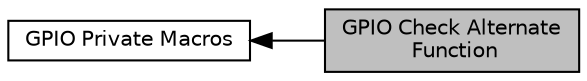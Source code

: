 digraph "GPIO Check Alternate Function"
{
  edge [fontname="Helvetica",fontsize="10",labelfontname="Helvetica",labelfontsize="10"];
  node [fontname="Helvetica",fontsize="10",shape=record];
  rankdir=LR;
  Node0 [label="GPIO Check Alternate\l Function",height=0.2,width=0.4,color="black", fillcolor="grey75", style="filled", fontcolor="black"];
  Node1 [label="GPIO Private Macros",height=0.2,width=0.4,color="black", fillcolor="white", style="filled",URL="$group___g_p_i_o_ex___private___macros.html"];
  Node1->Node0 [shape=plaintext, dir="back", style="solid"];
}
